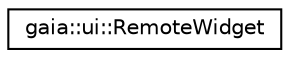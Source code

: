 digraph G
{
  edge [fontname="Helvetica",fontsize="10",labelfontname="Helvetica",labelfontsize="10"];
  node [fontname="Helvetica",fontsize="10",shape=record];
  rankdir=LR;
  Node1 [label="gaia::ui::RemoteWidget",height=0.2,width=0.4,color="black", fillcolor="white", style="filled",URL="$df/d45/classgaia_1_1ui_1_1_remote_widget.html",tooltip="A class that describes a widget hierarchy that can be displayed in another process."];
}
